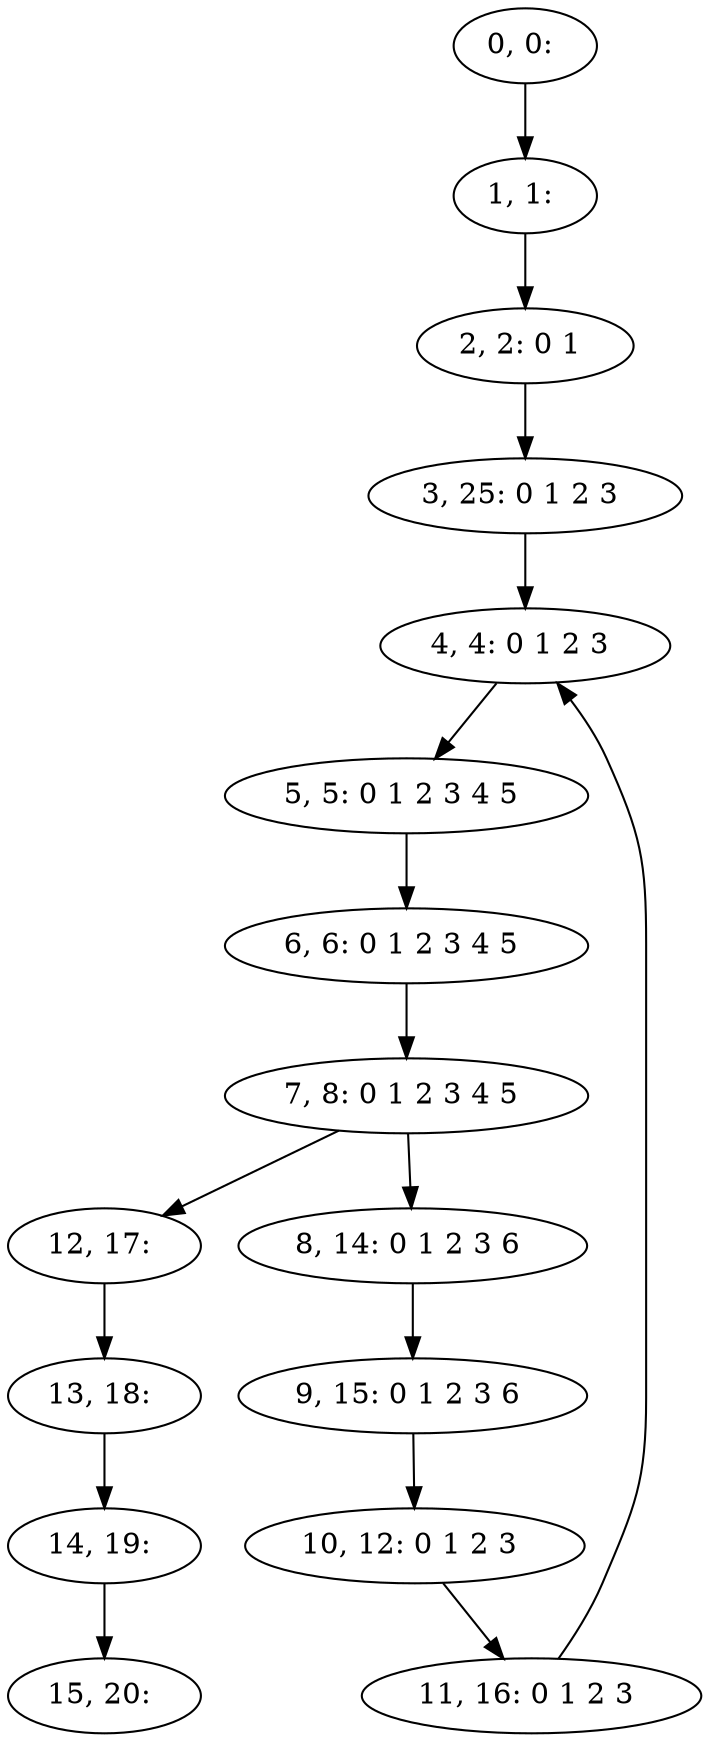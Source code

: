 digraph G {
0[label="0, 0: "];
1[label="1, 1: "];
2[label="2, 2: 0 1 "];
3[label="3, 25: 0 1 2 3 "];
4[label="4, 4: 0 1 2 3 "];
5[label="5, 5: 0 1 2 3 4 5 "];
6[label="6, 6: 0 1 2 3 4 5 "];
7[label="7, 8: 0 1 2 3 4 5 "];
8[label="8, 14: 0 1 2 3 6 "];
9[label="9, 15: 0 1 2 3 6 "];
10[label="10, 12: 0 1 2 3 "];
11[label="11, 16: 0 1 2 3 "];
12[label="12, 17: "];
13[label="13, 18: "];
14[label="14, 19: "];
15[label="15, 20: "];
0->1 ;
1->2 ;
2->3 ;
3->4 ;
4->5 ;
5->6 ;
6->7 ;
7->8 ;
7->12 ;
8->9 ;
9->10 ;
10->11 ;
11->4 ;
12->13 ;
13->14 ;
14->15 ;
}

